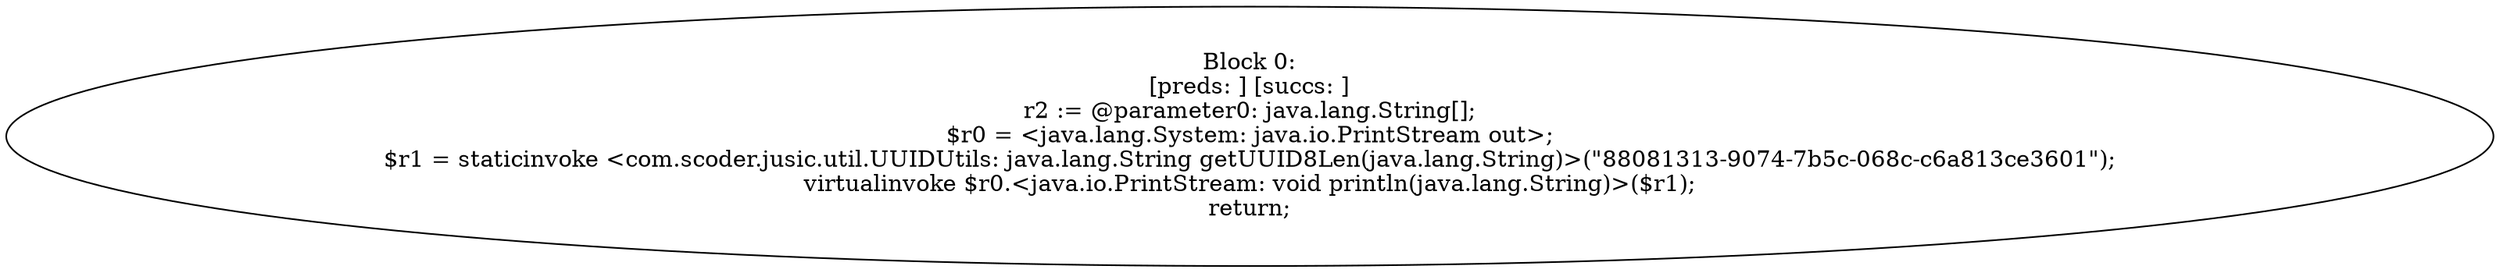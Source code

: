 digraph "unitGraph" {
    "Block 0:
[preds: ] [succs: ]
r2 := @parameter0: java.lang.String[];
$r0 = <java.lang.System: java.io.PrintStream out>;
$r1 = staticinvoke <com.scoder.jusic.util.UUIDUtils: java.lang.String getUUID8Len(java.lang.String)>(\"88081313-9074-7b5c-068c-c6a813ce3601\");
virtualinvoke $r0.<java.io.PrintStream: void println(java.lang.String)>($r1);
return;
"
}
